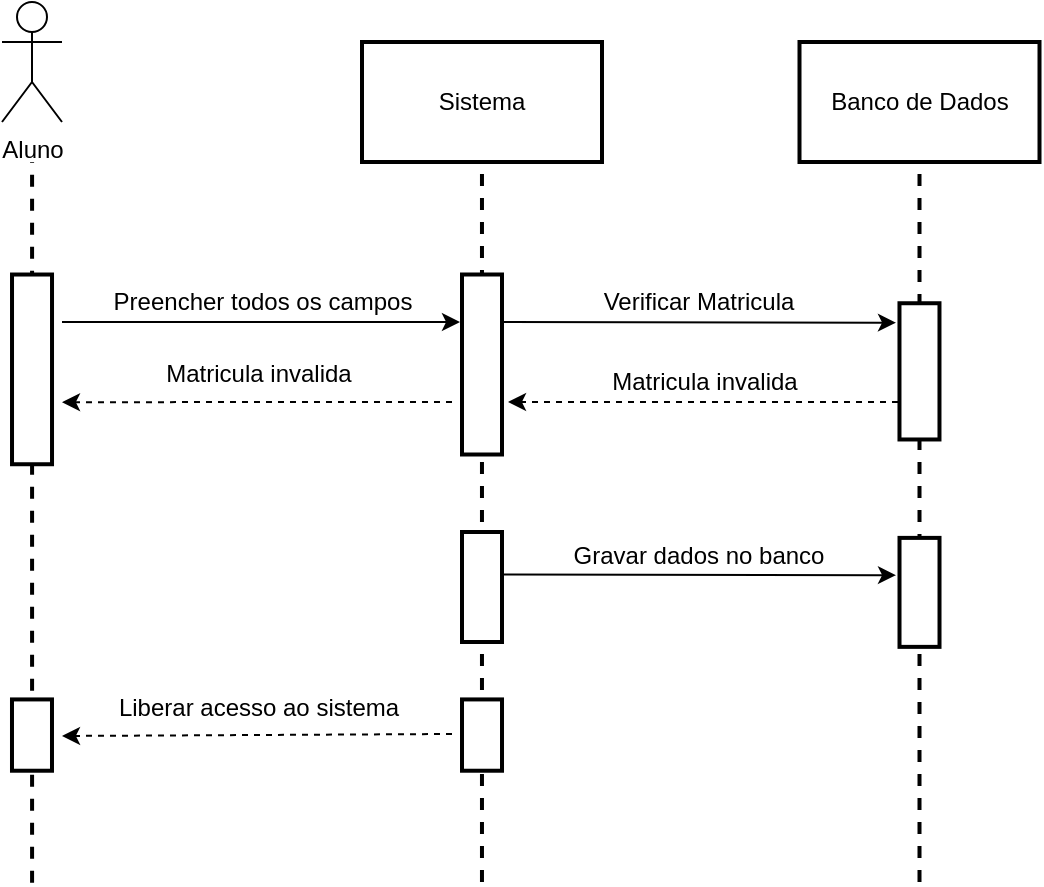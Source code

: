 <mxfile version="12.6.7" type="device"><diagram id="C5RBs43oDa-KdzZeNtuy" name="Page-1"><mxGraphModel dx="1231" dy="573" grid="1" gridSize="10" guides="1" tooltips="1" connect="1" arrows="1" fold="1" page="1" pageScale="1" pageWidth="1169" pageHeight="827" background="none" math="0" shadow="0"><root><mxCell id="WIyWlLk6GJQsqaUBKTNV-0"/><mxCell id="WIyWlLk6GJQsqaUBKTNV-1" parent="WIyWlLk6GJQsqaUBKTNV-0"/><mxCell id="uXj5kxqafkHv1mB6yQvV-0" value="Aluno" style="shape=umlActor;verticalLabelPosition=bottom;labelBackgroundColor=#ffffff;verticalAlign=top;html=1;outlineConnect=0;" parent="WIyWlLk6GJQsqaUBKTNV-1" vertex="1"><mxGeometry x="40" y="40" width="30" height="60" as="geometry"/></mxCell><mxCell id="uXj5kxqafkHv1mB6yQvV-7" value="" style="line;strokeWidth=2;html=1;perimeter=backbonePerimeter;points=[];outlineConnect=0;dashed=1;rotation=-90;" parent="WIyWlLk6GJQsqaUBKTNV-1" vertex="1"><mxGeometry x="101.25" y="296.24" width="357.47" height="10" as="geometry"/></mxCell><mxCell id="uXj5kxqafkHv1mB6yQvV-9" value="" style="rounded=0;whiteSpace=wrap;html=1;strokeWidth=2;rotation=-90;" parent="WIyWlLk6GJQsqaUBKTNV-1" vertex="1"><mxGeometry x="235" y="211.25" width="90" height="20" as="geometry"/></mxCell><mxCell id="uXj5kxqafkHv1mB6yQvV-11" value="&lt;font style=&quot;vertical-align: inherit&quot;&gt;&lt;font style=&quot;vertical-align: inherit&quot;&gt;Sistema&lt;/font&gt;&lt;/font&gt;" style="rounded=0;whiteSpace=wrap;html=1;strokeWidth=2;" parent="WIyWlLk6GJQsqaUBKTNV-1" vertex="1"><mxGeometry x="220" y="60" width="120" height="60" as="geometry"/></mxCell><mxCell id="uXj5kxqafkHv1mB6yQvV-13" value="" style="line;strokeWidth=2;html=1;perimeter=backbonePerimeter;points=[];outlineConnect=0;dashed=1;rotation=-90;" parent="WIyWlLk6GJQsqaUBKTNV-1" vertex="1"><mxGeometry x="-125.16" y="295.22" width="360.4" height="10" as="geometry"/></mxCell><mxCell id="uXj5kxqafkHv1mB6yQvV-14" value="" style="rounded=0;whiteSpace=wrap;html=1;strokeWidth=2;rotation=-90;" parent="WIyWlLk6GJQsqaUBKTNV-1" vertex="1"><mxGeometry x="7.58" y="213.69" width="94.86" height="20" as="geometry"/></mxCell><mxCell id="uXj5kxqafkHv1mB6yQvV-18" value="" style="endArrow=classic;html=1;" parent="WIyWlLk6GJQsqaUBKTNV-1" edge="1"><mxGeometry width="50" height="50" relative="1" as="geometry"><mxPoint x="70" y="200" as="sourcePoint"/><mxPoint x="269" y="200" as="targetPoint"/></mxGeometry></mxCell><mxCell id="uXj5kxqafkHv1mB6yQvV-19" value="&lt;font style=&quot;vertical-align: inherit&quot;&gt;&lt;font style=&quot;vertical-align: inherit&quot;&gt;Preencher todos os campos&lt;/font&gt;&lt;/font&gt;" style="text;html=1;align=center;verticalAlign=middle;resizable=0;points=[];labelBackgroundColor=#ffffff;" parent="uXj5kxqafkHv1mB6yQvV-18" vertex="1" connectable="0"><mxGeometry x="0.4" y="-2" relative="1" as="geometry"><mxPoint x="-40" y="-12" as="offset"/></mxGeometry></mxCell><mxCell id="uXj5kxqafkHv1mB6yQvV-20" value="" style="line;strokeWidth=2;html=1;perimeter=backbonePerimeter;points=[];outlineConnect=0;dashed=1;rotation=-90;" parent="WIyWlLk6GJQsqaUBKTNV-1" vertex="1"><mxGeometry x="320" y="296.25" width="357.5" height="10" as="geometry"/></mxCell><mxCell id="uXj5kxqafkHv1mB6yQvV-21" value="" style="rounded=0;whiteSpace=wrap;html=1;strokeWidth=2;rotation=-90;" parent="WIyWlLk6GJQsqaUBKTNV-1" vertex="1"><mxGeometry x="464.68" y="214.68" width="68.12" height="20" as="geometry"/></mxCell><mxCell id="uXj5kxqafkHv1mB6yQvV-22" value="Banco de Dados" style="rounded=0;whiteSpace=wrap;html=1;strokeWidth=2;" parent="WIyWlLk6GJQsqaUBKTNV-1" vertex="1"><mxGeometry x="438.75" y="60" width="120" height="60" as="geometry"/></mxCell><mxCell id="uXj5kxqafkHv1mB6yQvV-23" value="" style="endArrow=classic;html=1;entryX=0.914;entryY=-0.15;entryDx=0;entryDy=0;entryPerimeter=0;" parent="WIyWlLk6GJQsqaUBKTNV-1" edge="1"><mxGeometry width="50" height="50" relative="1" as="geometry"><mxPoint x="290" y="200" as="sourcePoint"/><mxPoint x="487" y="200.33" as="targetPoint"/></mxGeometry></mxCell><mxCell id="uXj5kxqafkHv1mB6yQvV-24" value="&lt;font style=&quot;vertical-align: inherit&quot;&gt;&lt;font style=&quot;vertical-align: inherit&quot;&gt;Verificar Matricula&lt;/font&gt;&lt;/font&gt;" style="text;html=1;align=center;verticalAlign=middle;resizable=0;points=[];labelBackgroundColor=#ffffff;" parent="uXj5kxqafkHv1mB6yQvV-23" vertex="1" connectable="0"><mxGeometry x="0.4" y="-2" relative="1" as="geometry"><mxPoint x="-40" y="-12" as="offset"/></mxGeometry></mxCell><mxCell id="uXj5kxqafkHv1mB6yQvV-25" value="" style="endArrow=classic;html=1;dashed=1;" parent="WIyWlLk6GJQsqaUBKTNV-1" edge="1"><mxGeometry width="50" height="50" relative="1" as="geometry"><mxPoint x="488" y="240" as="sourcePoint"/><mxPoint x="293" y="240" as="targetPoint"/></mxGeometry></mxCell><mxCell id="uXj5kxqafkHv1mB6yQvV-30" value="" style="endArrow=classic;html=1;entryX=0.914;entryY=-0.15;entryDx=0;entryDy=0;entryPerimeter=0;" parent="WIyWlLk6GJQsqaUBKTNV-1" edge="1"><mxGeometry width="50" height="50" relative="1" as="geometry"><mxPoint x="290" y="326.25" as="sourcePoint"/><mxPoint x="487" y="326.58" as="targetPoint"/></mxGeometry></mxCell><mxCell id="uXj5kxqafkHv1mB6yQvV-31" value="&lt;font style=&quot;vertical-align: inherit&quot;&gt;&lt;font style=&quot;vertical-align: inherit&quot;&gt;Gravar dados no banco&lt;/font&gt;&lt;/font&gt;" style="text;html=1;align=center;verticalAlign=middle;resizable=0;points=[];labelBackgroundColor=#ffffff;" parent="uXj5kxqafkHv1mB6yQvV-30" vertex="1" connectable="0"><mxGeometry x="0.4" y="-2" relative="1" as="geometry"><mxPoint x="-40" y="-12" as="offset"/></mxGeometry></mxCell><mxCell id="uXj5kxqafkHv1mB6yQvV-32" value="" style="rounded=0;whiteSpace=wrap;html=1;strokeWidth=2;rotation=-90;" parent="WIyWlLk6GJQsqaUBKTNV-1" vertex="1"><mxGeometry x="471.51" y="325.19" width="54.49" height="20" as="geometry"/></mxCell><mxCell id="APfSM3vSogTmF4Rwj4N0-0" value="" style="endArrow=classic;html=1;entryX=0.772;entryY=1.15;entryDx=0;entryDy=0;entryPerimeter=0;dashed=1;" parent="WIyWlLk6GJQsqaUBKTNV-1" edge="1"><mxGeometry width="50" height="50" relative="1" as="geometry"><mxPoint x="265" y="240" as="sourcePoint"/><mxPoint x="70" y="240.09" as="targetPoint"/></mxGeometry></mxCell><mxCell id="APfSM3vSogTmF4Rwj4N0-1" value="Matricula invalida" style="text;html=1;align=center;verticalAlign=middle;resizable=0;points=[];labelBackgroundColor=#ffffff;" parent="APfSM3vSogTmF4Rwj4N0-0" vertex="1" connectable="0"><mxGeometry x="0.4" y="-2" relative="1" as="geometry"><mxPoint x="39" y="-12" as="offset"/></mxGeometry></mxCell><mxCell id="uGkk4wMINCTFaFKE3QrE-0" value="Matricula invalida" style="text;html=1;align=center;verticalAlign=middle;resizable=0;points=[];labelBackgroundColor=#ffffff;" vertex="1" connectable="0" parent="APfSM3vSogTmF4Rwj4N0-0"><mxGeometry x="0.4" y="-2" relative="1" as="geometry"><mxPoint x="262" y="-8.06" as="offset"/></mxGeometry></mxCell><mxCell id="APfSM3vSogTmF4Rwj4N0-2" value="" style="rounded=0;whiteSpace=wrap;html=1;strokeWidth=2;rotation=-90;" parent="WIyWlLk6GJQsqaUBKTNV-1" vertex="1"><mxGeometry x="252.5" y="322.5" width="55" height="20" as="geometry"/></mxCell><mxCell id="APfSM3vSogTmF4Rwj4N0-7" value="" style="rounded=0;whiteSpace=wrap;html=1;strokeWidth=2;rotation=-90;" parent="WIyWlLk6GJQsqaUBKTNV-1" vertex="1"><mxGeometry x="262.18" y="396.54" width="35.65" height="20" as="geometry"/></mxCell><mxCell id="uGkk4wMINCTFaFKE3QrE-2" value="" style="endArrow=classic;html=1;dashed=1;" edge="1" parent="WIyWlLk6GJQsqaUBKTNV-1"><mxGeometry width="50" height="50" relative="1" as="geometry"><mxPoint x="265" y="406" as="sourcePoint"/><mxPoint x="70" y="407" as="targetPoint"/></mxGeometry></mxCell><mxCell id="uGkk4wMINCTFaFKE3QrE-3" value="&lt;font style=&quot;vertical-align: inherit&quot;&gt;&lt;font style=&quot;vertical-align: inherit&quot;&gt;Liberar acesso ao sistema&lt;/font&gt;&lt;/font&gt;" style="text;html=1;align=center;verticalAlign=middle;resizable=0;points=[];labelBackgroundColor=#ffffff;" vertex="1" connectable="0" parent="uGkk4wMINCTFaFKE3QrE-2"><mxGeometry x="0.4" y="-2" relative="1" as="geometry"><mxPoint x="39" y="-12" as="offset"/></mxGeometry></mxCell><mxCell id="uGkk4wMINCTFaFKE3QrE-8" value="" style="rounded=0;whiteSpace=wrap;html=1;strokeWidth=2;rotation=-90;" vertex="1" parent="WIyWlLk6GJQsqaUBKTNV-1"><mxGeometry x="37.17" y="396.54" width="35.65" height="20" as="geometry"/></mxCell></root></mxGraphModel></diagram></mxfile>
